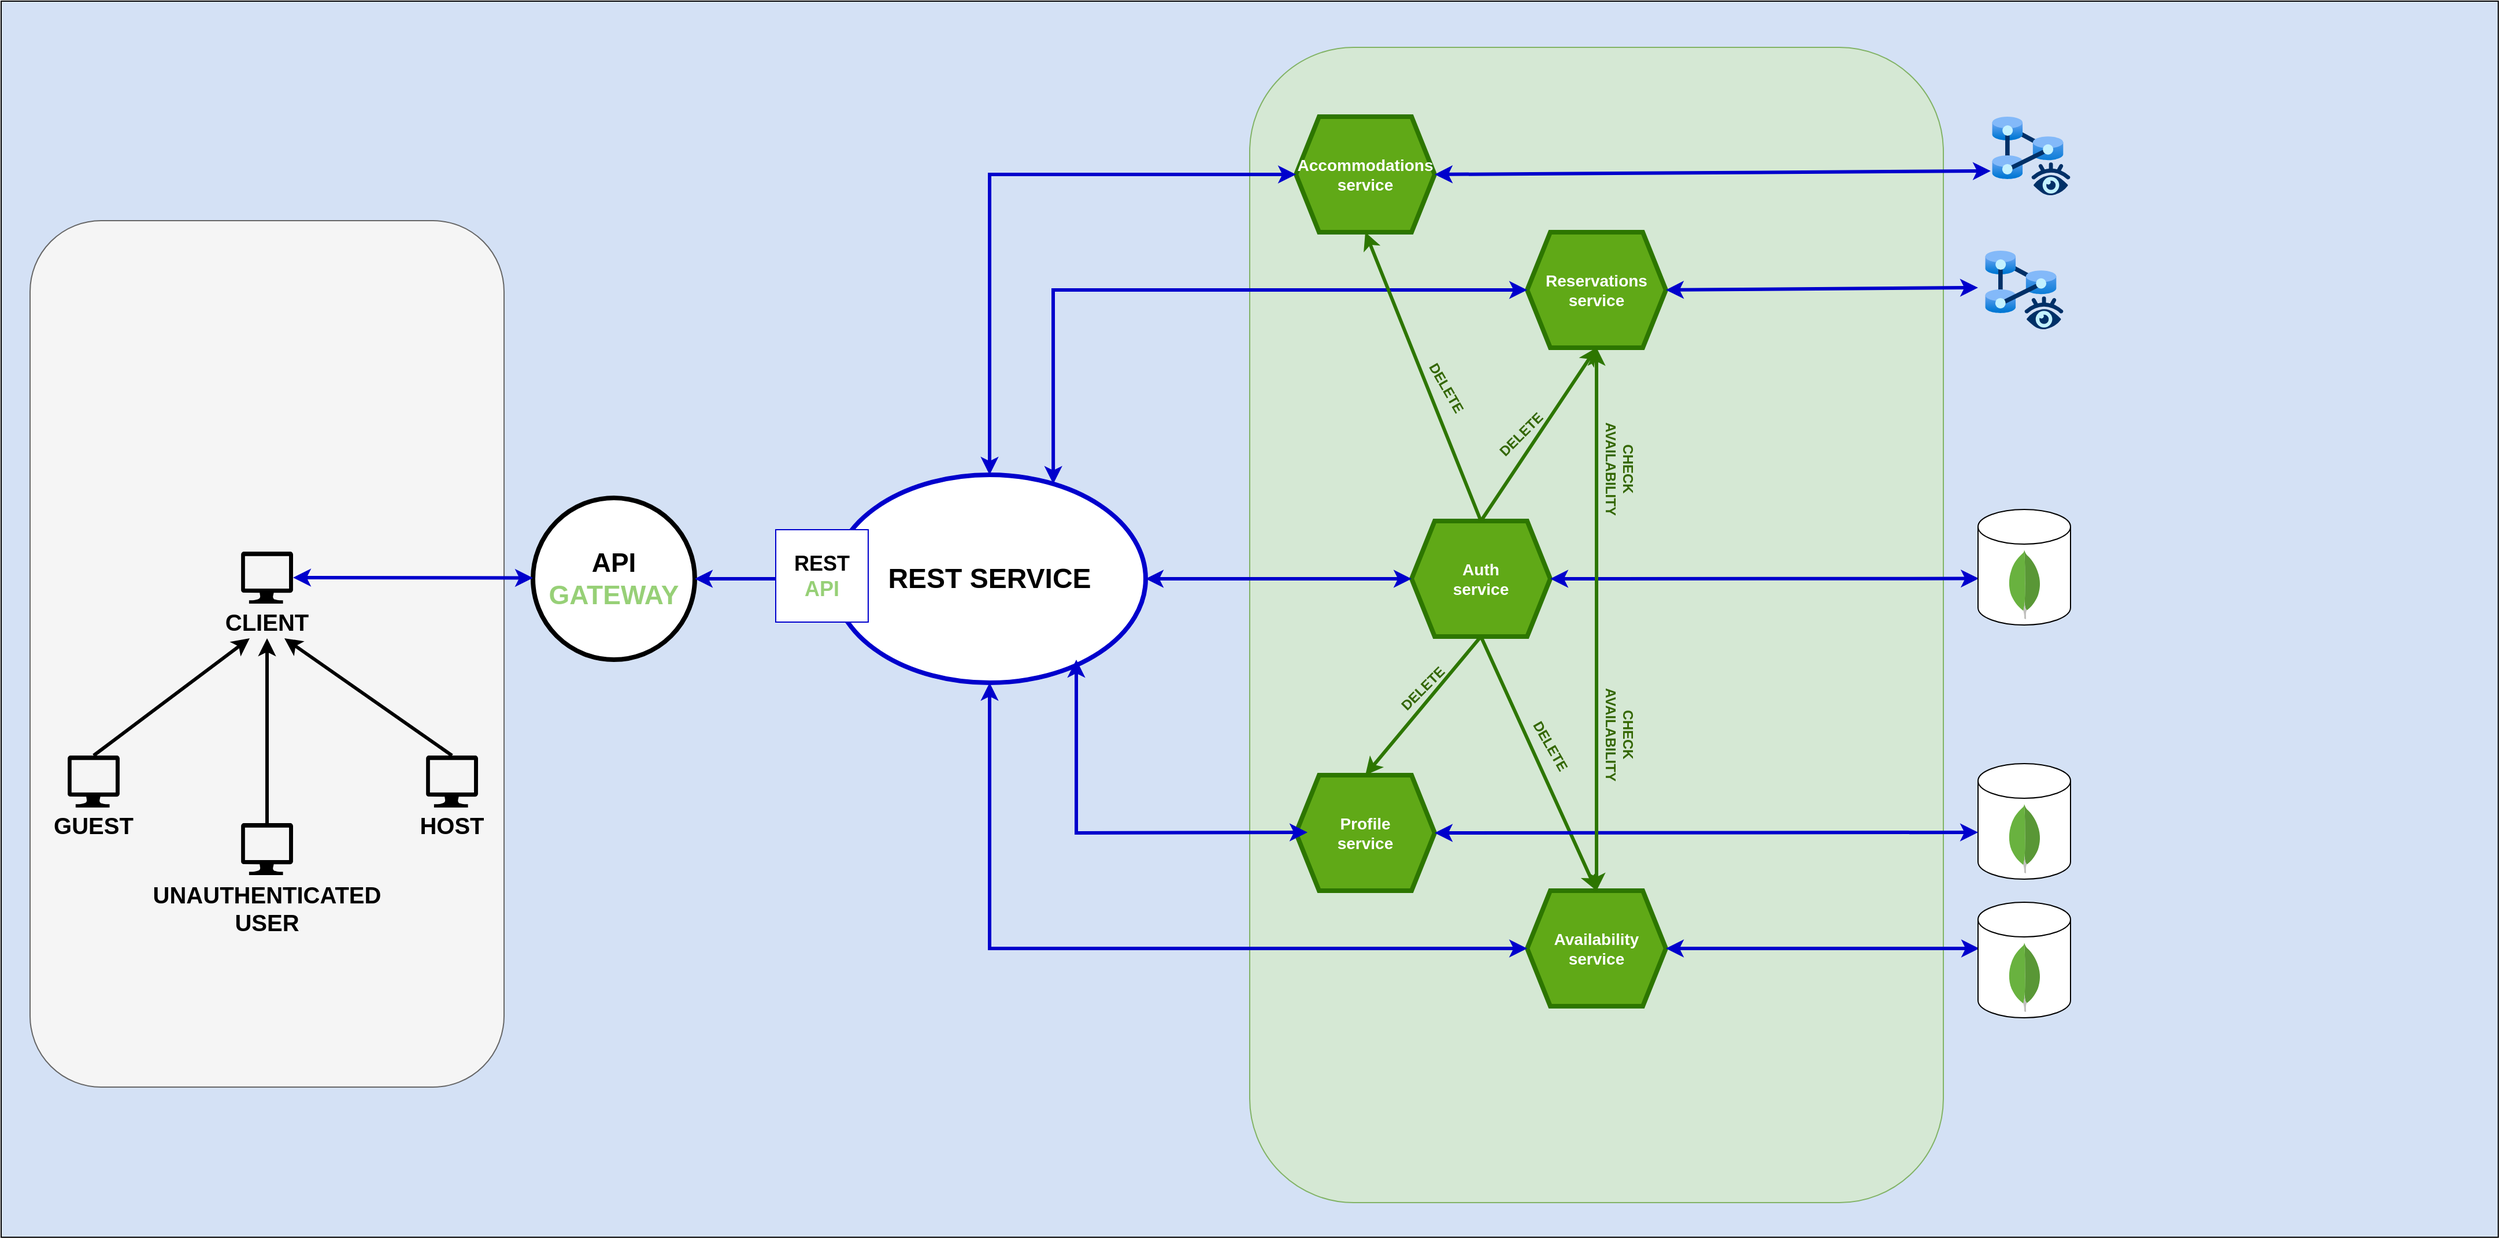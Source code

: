 <mxfile version="22.1.2" type="device">
  <diagram name="Page-1" id="aZqTcHWdBRNuJLzUG_dm">
    <mxGraphModel dx="1647" dy="469" grid="1" gridSize="10" guides="1" tooltips="1" connect="1" arrows="1" fold="1" page="1" pageScale="1" pageWidth="850" pageHeight="1100" math="0" shadow="0">
      <root>
        <mxCell id="0" />
        <mxCell id="1" parent="0" />
        <mxCell id="zURRKgwcUh4T0i38kErL-66" value="" style="rounded=0;whiteSpace=wrap;html=1;fillColor=#D4E1F5;" parent="1" vertex="1">
          <mxGeometry x="-10" y="10" width="2160" height="1070" as="geometry" />
        </mxCell>
        <mxCell id="zURRKgwcUh4T0i38kErL-105" value="" style="rounded=1;whiteSpace=wrap;html=1;fillColor=#f5f5f5;strokeColor=#666666;fontColor=#333333;" parent="1" vertex="1">
          <mxGeometry x="15" y="200" width="410" height="750" as="geometry" />
        </mxCell>
        <mxCell id="zURRKgwcUh4T0i38kErL-88" value="" style="rounded=1;whiteSpace=wrap;html=1;fillColor=#d5e8d4;strokeColor=#82b366;" parent="1" vertex="1">
          <mxGeometry x="1070" y="50" width="600" height="1000" as="geometry" />
        </mxCell>
        <mxCell id="zURRKgwcUh4T0i38kErL-3" value="" style="verticalLabelPosition=bottom;html=1;verticalAlign=top;align=center;strokeColor=none;fillColor=#000000;shape=mxgraph.azure.computer;pointerEvents=1;" parent="1" vertex="1">
          <mxGeometry x="197.5" y="486.5" width="45" height="45" as="geometry" />
        </mxCell>
        <mxCell id="zURRKgwcUh4T0i38kErL-11" value="Accommodations&lt;br style=&quot;font-size: 14px;&quot;&gt;service" style="shape=hexagon;perimeter=hexagonPerimeter2;whiteSpace=wrap;html=1;fixedSize=1;fillColor=#60a917;strokeColor=#2D7600;fontColor=#ffffff;strokeWidth=4;fontSize=14;fontStyle=1" parent="1" vertex="1">
          <mxGeometry x="1110" y="110" width="120" height="100" as="geometry" />
        </mxCell>
        <mxCell id="zURRKgwcUh4T0i38kErL-12" value="Auth&lt;br&gt;service" style="shape=hexagon;perimeter=hexagonPerimeter2;whiteSpace=wrap;html=1;fixedSize=1;fillColor=#60a917;strokeColor=#2D7600;fontColor=#ffffff;strokeWidth=4;fontSize=14;fontStyle=1" parent="1" vertex="1">
          <mxGeometry x="1210" y="460" width="120" height="100" as="geometry" />
        </mxCell>
        <mxCell id="zURRKgwcUh4T0i38kErL-43" value="Reservations&lt;br style=&quot;font-size: 14px;&quot;&gt;service" style="shape=hexagon;perimeter=hexagonPerimeter2;whiteSpace=wrap;html=1;fixedSize=1;fillColor=#60a917;strokeColor=#2D7600;fontColor=#ffffff;strokeWidth=4;fontSize=14;fontStyle=1" parent="1" vertex="1">
          <mxGeometry x="1310" y="210" width="120" height="100" as="geometry" />
        </mxCell>
        <mxCell id="zURRKgwcUh4T0i38kErL-45" value="Availability&lt;br&gt;service" style="shape=hexagon;perimeter=hexagonPerimeter2;whiteSpace=wrap;html=1;fixedSize=1;fillColor=#60a917;strokeColor=#2D7600;fontColor=#ffffff;strokeWidth=4;fontSize=14;fontStyle=1" parent="1" vertex="1">
          <mxGeometry x="1310" y="780" width="120" height="100" as="geometry" />
        </mxCell>
        <mxCell id="zURRKgwcUh4T0i38kErL-67" value="&lt;font style=&quot;font-size: 23px;&quot;&gt;&lt;b&gt;API&lt;br&gt;&lt;font color=&quot;#97d077&quot;&gt;GATEWAY&lt;/font&gt;&lt;br&gt;&lt;/b&gt;&lt;/font&gt;" style="ellipse;whiteSpace=wrap;html=1;aspect=fixed;strokeWidth=4;" parent="1" vertex="1">
          <mxGeometry x="450" y="440" width="140" height="140" as="geometry" />
        </mxCell>
        <mxCell id="zURRKgwcUh4T0i38kErL-71" value="" style="endArrow=classic;html=1;rounded=0;entryX=0;entryY=0.5;entryDx=0;entryDy=0;strokeWidth=3;exitX=0.5;exitY=0;exitDx=0;exitDy=0;strokeColor=#0000CC;startArrow=classic;startFill=1;" parent="1" source="zURRKgwcUh4T0i38kErL-76" target="zURRKgwcUh4T0i38kErL-11" edge="1">
          <mxGeometry width="50" height="50" relative="1" as="geometry">
            <mxPoint x="825" y="390.0" as="sourcePoint" />
            <mxPoint x="1040.3" y="240.0" as="targetPoint" />
            <Array as="points">
              <mxPoint x="845" y="160" />
            </Array>
          </mxGeometry>
        </mxCell>
        <mxCell id="zURRKgwcUh4T0i38kErL-72" value="" style="endArrow=classic;html=1;rounded=0;entryX=0;entryY=0.5;entryDx=0;entryDy=0;strokeWidth=3;exitX=0.704;exitY=0.044;exitDx=0;exitDy=0;exitPerimeter=0;strokeColor=#0000CC;startArrow=classic;startFill=1;" parent="1" source="zURRKgwcUh4T0i38kErL-76" target="zURRKgwcUh4T0i38kErL-43" edge="1">
          <mxGeometry width="50" height="50" relative="1" as="geometry">
            <mxPoint x="888.92" y="390.32" as="sourcePoint" />
            <mxPoint x="1200" y="270" as="targetPoint" />
            <Array as="points">
              <mxPoint x="900" y="260" />
            </Array>
          </mxGeometry>
        </mxCell>
        <mxCell id="zURRKgwcUh4T0i38kErL-73" value="" style="endArrow=classic;html=1;rounded=0;strokeWidth=3;exitX=1;exitY=0.5;exitDx=0;exitDy=0;entryX=0;entryY=0.5;entryDx=0;entryDy=0;strokeColor=#0000CC;startArrow=classic;startFill=1;" parent="1" source="zURRKgwcUh4T0i38kErL-76" target="zURRKgwcUh4T0i38kErL-12" edge="1">
          <mxGeometry width="50" height="50" relative="1" as="geometry">
            <mxPoint x="901.053" y="505.789" as="sourcePoint" />
            <mxPoint x="1580" y="530" as="targetPoint" />
          </mxGeometry>
        </mxCell>
        <mxCell id="zURRKgwcUh4T0i38kErL-76" value="&lt;b style=&quot;border-color: var(--border-color); font-size: 24px;&quot;&gt;REST SERVICE&lt;/b&gt;" style="ellipse;whiteSpace=wrap;html=1;strokeWidth=4;strokeColor=#0000CC;" parent="1" vertex="1">
          <mxGeometry x="710" y="420" width="270" height="180" as="geometry" />
        </mxCell>
        <mxCell id="zURRKgwcUh4T0i38kErL-80" value="" style="endArrow=classic;html=1;rounded=0;entryX=0;entryY=0.5;entryDx=0;entryDy=0;strokeWidth=3;exitX=0.5;exitY=1;exitDx=0;exitDy=0;strokeColor=#0000CC;startArrow=classic;startFill=1;" parent="1" source="zURRKgwcUh4T0i38kErL-76" target="zURRKgwcUh4T0i38kErL-45" edge="1">
          <mxGeometry width="50" height="50" relative="1" as="geometry">
            <mxPoint x="808" y="747" as="sourcePoint" />
            <mxPoint x="1210" y="690" as="targetPoint" />
            <Array as="points">
              <mxPoint x="845" y="830" />
            </Array>
          </mxGeometry>
        </mxCell>
        <mxCell id="zURRKgwcUh4T0i38kErL-82" value="" style="endArrow=none;html=1;rounded=0;exitX=0.5;exitY=1;exitDx=0;exitDy=0;entryX=0.5;entryY=0;entryDx=0;entryDy=0;strokeWidth=3;strokeColor=#2D7600;fillColor=#60a917;startArrow=classic;startFill=1;endFill=0;" parent="1" source="zURRKgwcUh4T0i38kErL-11" target="zURRKgwcUh4T0i38kErL-12" edge="1">
          <mxGeometry width="50" height="50" relative="1" as="geometry">
            <mxPoint x="1160" y="230" as="sourcePoint" />
            <mxPoint x="1260" y="450" as="targetPoint" />
          </mxGeometry>
        </mxCell>
        <mxCell id="zURRKgwcUh4T0i38kErL-84" value="" style="endArrow=none;html=1;rounded=0;exitX=0.5;exitY=1;exitDx=0;exitDy=0;entryX=0.5;entryY=0;entryDx=0;entryDy=0;strokeWidth=3;strokeColor=#2D7600;fillColor=#60a917;startArrow=classic;startFill=1;endFill=0;" parent="1" source="zURRKgwcUh4T0i38kErL-43" target="zURRKgwcUh4T0i38kErL-12" edge="1">
          <mxGeometry width="50" height="50" relative="1" as="geometry">
            <mxPoint x="1360" y="380" as="sourcePoint" />
            <mxPoint x="1460" y="600" as="targetPoint" />
          </mxGeometry>
        </mxCell>
        <mxCell id="zURRKgwcUh4T0i38kErL-87" value="" style="endArrow=classic;html=1;rounded=0;exitX=0.5;exitY=1;exitDx=0;exitDy=0;entryX=0.5;entryY=0;entryDx=0;entryDy=0;strokeWidth=3;strokeColor=#2D7600;fillColor=#60a917;startArrow=none;startFill=0;endFill=1;" parent="1" source="zURRKgwcUh4T0i38kErL-12" target="zURRKgwcUh4T0i38kErL-45" edge="1">
          <mxGeometry width="50" height="50" relative="1" as="geometry">
            <mxPoint x="1190" y="600" as="sourcePoint" />
            <mxPoint x="1290" y="820" as="targetPoint" />
          </mxGeometry>
        </mxCell>
        <mxCell id="zURRKgwcUh4T0i38kErL-89" value="&lt;font style=&quot;font-size: 20px;&quot;&gt;&lt;b&gt;CLIENT&lt;/b&gt;&lt;/font&gt;" style="text;html=1;strokeColor=none;fillColor=none;align=center;verticalAlign=middle;whiteSpace=wrap;rounded=0;" parent="1" vertex="1">
          <mxGeometry x="190" y="531.5" width="60" height="30" as="geometry" />
        </mxCell>
        <mxCell id="zURRKgwcUh4T0i38kErL-90" value="" style="endArrow=classic;html=1;rounded=0;strokeWidth=3;entryX=0;entryY=0.5;entryDx=0;entryDy=0;strokeColor=#0000CC;startArrow=classic;startFill=1;exitX=1;exitY=0.5;exitDx=0;exitDy=0;" parent="1" source="zURRKgwcUh4T0i38kErL-67" target="zURRKgwcUh4T0i38kErL-76" edge="1">
          <mxGeometry width="50" height="50" relative="1" as="geometry">
            <mxPoint x="590" y="350" as="sourcePoint" />
            <mxPoint x="720" y="350" as="targetPoint" />
          </mxGeometry>
        </mxCell>
        <mxCell id="zURRKgwcUh4T0i38kErL-70" value="&lt;font style=&quot;font-size: 18px;&quot;&gt;&lt;b&gt;REST &lt;font color=&quot;#97d077&quot;&gt;API&lt;/font&gt;&lt;/b&gt;&lt;/font&gt;" style="whiteSpace=wrap;html=1;aspect=fixed;strokeColor=#0000CC;" parent="1" vertex="1">
          <mxGeometry x="660" y="467.5" width="80" height="80" as="geometry" />
        </mxCell>
        <mxCell id="zURRKgwcUh4T0i38kErL-91" value="" style="verticalLabelPosition=bottom;html=1;verticalAlign=top;align=center;strokeColor=none;fillColor=#000000;shape=mxgraph.azure.computer;pointerEvents=1;" parent="1" vertex="1">
          <mxGeometry x="47.5" y="663" width="45" height="45" as="geometry" />
        </mxCell>
        <mxCell id="zURRKgwcUh4T0i38kErL-92" value="&lt;font style=&quot;font-size: 20px;&quot;&gt;&lt;b&gt;GUEST&lt;/b&gt;&lt;/font&gt;" style="text;html=1;strokeColor=none;fillColor=none;align=center;verticalAlign=middle;whiteSpace=wrap;rounded=0;" parent="1" vertex="1">
          <mxGeometry x="40" y="708" width="60" height="30" as="geometry" />
        </mxCell>
        <mxCell id="zURRKgwcUh4T0i38kErL-93" value="" style="verticalLabelPosition=bottom;html=1;verticalAlign=top;align=center;strokeColor=none;fillColor=#000000;shape=mxgraph.azure.computer;pointerEvents=1;" parent="1" vertex="1">
          <mxGeometry x="357.5" y="663" width="45" height="45" as="geometry" />
        </mxCell>
        <mxCell id="zURRKgwcUh4T0i38kErL-94" value="&lt;font style=&quot;font-size: 20px;&quot;&gt;&lt;b&gt;HOST&lt;/b&gt;&lt;/font&gt;" style="text;html=1;strokeColor=none;fillColor=none;align=center;verticalAlign=middle;whiteSpace=wrap;rounded=0;" parent="1" vertex="1">
          <mxGeometry x="350" y="708" width="60" height="30" as="geometry" />
        </mxCell>
        <mxCell id="zURRKgwcUh4T0i38kErL-96" value="&lt;font style=&quot;font-size: 20px;&quot;&gt;&lt;b&gt;UNAUTHENTICATED USER&lt;/b&gt;&lt;/font&gt;" style="text;html=1;strokeColor=none;fillColor=none;align=center;verticalAlign=middle;whiteSpace=wrap;rounded=0;" parent="1" vertex="1">
          <mxGeometry x="190" y="780" width="60" height="30" as="geometry" />
        </mxCell>
        <mxCell id="zURRKgwcUh4T0i38kErL-101" value="" style="verticalLabelPosition=bottom;html=1;verticalAlign=top;align=center;strokeColor=none;fillColor=#000000;shape=mxgraph.azure.computer;pointerEvents=1;" parent="1" vertex="1">
          <mxGeometry x="197.5" y="721.5" width="45" height="45" as="geometry" />
        </mxCell>
        <mxCell id="zURRKgwcUh4T0i38kErL-102" value="" style="endArrow=classic;html=1;rounded=0;strokeWidth=3;exitX=0.5;exitY=0;exitDx=0;exitDy=0;exitPerimeter=0;entryX=0.25;entryY=1;entryDx=0;entryDy=0;" parent="1" source="zURRKgwcUh4T0i38kErL-91" target="zURRKgwcUh4T0i38kErL-89" edge="1">
          <mxGeometry width="50" height="50" relative="1" as="geometry">
            <mxPoint x="92.5" y="640" as="sourcePoint" />
            <mxPoint x="142.5" y="590" as="targetPoint" />
          </mxGeometry>
        </mxCell>
        <mxCell id="zURRKgwcUh4T0i38kErL-103" value="" style="endArrow=classic;html=1;rounded=0;strokeWidth=3;entryX=0.5;entryY=1;entryDx=0;entryDy=0;exitX=0.5;exitY=0;exitDx=0;exitDy=0;exitPerimeter=0;" parent="1" source="zURRKgwcUh4T0i38kErL-101" target="zURRKgwcUh4T0i38kErL-89" edge="1">
          <mxGeometry width="50" height="50" relative="1" as="geometry">
            <mxPoint x="102.5" y="650" as="sourcePoint" />
            <mxPoint x="220" y="558" as="targetPoint" />
          </mxGeometry>
        </mxCell>
        <mxCell id="zURRKgwcUh4T0i38kErL-104" value="" style="endArrow=classic;html=1;rounded=0;strokeWidth=3;entryX=0.75;entryY=1;entryDx=0;entryDy=0;exitX=0.5;exitY=0;exitDx=0;exitDy=0;exitPerimeter=0;" parent="1" source="zURRKgwcUh4T0i38kErL-93" target="zURRKgwcUh4T0i38kErL-89" edge="1">
          <mxGeometry width="50" height="50" relative="1" as="geometry">
            <mxPoint x="112.5" y="660" as="sourcePoint" />
            <mxPoint x="230" y="568" as="targetPoint" />
          </mxGeometry>
        </mxCell>
        <mxCell id="zURRKgwcUh4T0i38kErL-106" value="" style="endArrow=classic;html=1;rounded=0;strokeWidth=3;entryX=0;entryY=0.5;entryDx=0;entryDy=0;strokeColor=#0000CC;startArrow=classic;startFill=1;exitX=1;exitY=0.5;exitDx=0;exitDy=0;exitPerimeter=0;" parent="1" source="zURRKgwcUh4T0i38kErL-3" edge="1">
          <mxGeometry width="50" height="50" relative="1" as="geometry">
            <mxPoint x="330" y="509.29" as="sourcePoint" />
            <mxPoint x="450" y="509.29" as="targetPoint" />
          </mxGeometry>
        </mxCell>
        <mxCell id="zURRKgwcUh4T0i38kErL-113" value="" style="endArrow=classic;html=1;rounded=0;strokeWidth=3;exitX=1;exitY=0.5;exitDx=0;exitDy=0;strokeColor=#0000CC;startArrow=classic;startFill=1;entryX=-0.015;entryY=0.691;entryDx=0;entryDy=0;entryPerimeter=0;" parent="1" source="zURRKgwcUh4T0i38kErL-11" target="M60m3SEb6m9Mj7bPHCDL-14" edge="1">
          <mxGeometry width="50" height="50" relative="1" as="geometry">
            <mxPoint x="1470" y="159.23" as="sourcePoint" />
            <mxPoint x="1700" y="120" as="targetPoint" />
          </mxGeometry>
        </mxCell>
        <mxCell id="zURRKgwcUh4T0i38kErL-116" value="" style="endArrow=classic;html=1;rounded=0;strokeWidth=3;exitX=1;exitY=0.5;exitDx=0;exitDy=0;entryX=0.007;entryY=0.498;entryDx=0;entryDy=0;strokeColor=#0000CC;startArrow=classic;startFill=1;entryPerimeter=0;" parent="1" source="zURRKgwcUh4T0i38kErL-12" edge="1">
          <mxGeometry width="50" height="50" relative="1" as="geometry">
            <mxPoint x="1320" y="420.77" as="sourcePoint" />
            <mxPoint x="1700.647" y="509.795" as="targetPoint" />
          </mxGeometry>
        </mxCell>
        <mxCell id="zURRKgwcUh4T0i38kErL-119" value="" style="endArrow=classic;html=1;rounded=0;strokeWidth=3;exitX=1;exitY=0.5;exitDx=0;exitDy=0;strokeColor=#0000CC;startArrow=classic;startFill=1;" parent="1" source="zURRKgwcUh4T0i38kErL-43" edge="1">
          <mxGeometry width="50" height="50" relative="1" as="geometry">
            <mxPoint x="1409" y="430" as="sourcePoint" />
            <mxPoint x="1700" y="257.964" as="targetPoint" />
          </mxGeometry>
        </mxCell>
        <mxCell id="zURRKgwcUh4T0i38kErL-124" value="" style="endArrow=classic;html=1;rounded=0;strokeWidth=3;exitX=1;exitY=0.5;exitDx=0;exitDy=0;strokeColor=#0000CC;startArrow=classic;startFill=1;" parent="1" source="zURRKgwcUh4T0i38kErL-45" edge="1">
          <mxGeometry width="50" height="50" relative="1" as="geometry">
            <mxPoint x="1350" y="770" as="sourcePoint" />
            <mxPoint x="1701" y="830" as="targetPoint" />
          </mxGeometry>
        </mxCell>
        <mxCell id="M60m3SEb6m9Mj7bPHCDL-1" value="Profile &lt;br&gt;service" style="shape=hexagon;perimeter=hexagonPerimeter2;whiteSpace=wrap;html=1;fixedSize=1;fillColor=#60a917;strokeColor=#2D7600;fontColor=#ffffff;strokeWidth=4;fontSize=14;fontStyle=1" vertex="1" parent="1">
          <mxGeometry x="1110" y="680" width="120" height="100" as="geometry" />
        </mxCell>
        <mxCell id="M60m3SEb6m9Mj7bPHCDL-3" value="" style="endArrow=classic;html=1;rounded=0;strokeWidth=3;entryX=0;entryY=0.5;entryDx=0;entryDy=0;strokeColor=#0000CC;startArrow=classic;startFill=1;" edge="1" parent="1">
          <mxGeometry width="50" height="50" relative="1" as="geometry">
            <mxPoint x="920" y="580" as="sourcePoint" />
            <mxPoint x="1120" y="729.5" as="targetPoint" />
            <Array as="points">
              <mxPoint x="920" y="730" />
            </Array>
          </mxGeometry>
        </mxCell>
        <mxCell id="M60m3SEb6m9Mj7bPHCDL-4" value="" style="group" vertex="1" connectable="0" parent="1">
          <mxGeometry x="1700" y="670" width="80" height="100" as="geometry" />
        </mxCell>
        <mxCell id="M60m3SEb6m9Mj7bPHCDL-5" value="" style="shape=cylinder3;whiteSpace=wrap;html=1;boundedLbl=1;backgroundOutline=1;size=15;" vertex="1" parent="M60m3SEb6m9Mj7bPHCDL-4">
          <mxGeometry width="80" height="100" as="geometry" />
        </mxCell>
        <mxCell id="M60m3SEb6m9Mj7bPHCDL-6" value="" style="dashed=0;outlineConnect=0;html=1;align=center;labelPosition=center;verticalLabelPosition=bottom;verticalAlign=top;shape=mxgraph.weblogos.mongodb" vertex="1" parent="M60m3SEb6m9Mj7bPHCDL-4">
          <mxGeometry x="26" y="35" width="28.68" height="60" as="geometry" />
        </mxCell>
        <mxCell id="M60m3SEb6m9Mj7bPHCDL-7" value="" style="endArrow=classic;html=1;rounded=0;strokeWidth=3;exitX=1;exitY=0.5;exitDx=0;exitDy=0;entryX=0.007;entryY=0.498;entryDx=0;entryDy=0;strokeColor=#0000CC;startArrow=classic;startFill=1;entryPerimeter=0;" edge="1" parent="1" source="M60m3SEb6m9Mj7bPHCDL-1">
          <mxGeometry width="50" height="50" relative="1" as="geometry">
            <mxPoint x="1329" y="729.5" as="sourcePoint" />
            <mxPoint x="1700" y="729.5" as="targetPoint" />
          </mxGeometry>
        </mxCell>
        <mxCell id="M60m3SEb6m9Mj7bPHCDL-8" value="" style="group" vertex="1" connectable="0" parent="1">
          <mxGeometry x="1700" y="450" width="80" height="100" as="geometry" />
        </mxCell>
        <mxCell id="M60m3SEb6m9Mj7bPHCDL-9" value="" style="shape=cylinder3;whiteSpace=wrap;html=1;boundedLbl=1;backgroundOutline=1;size=15;" vertex="1" parent="M60m3SEb6m9Mj7bPHCDL-8">
          <mxGeometry width="80" height="100" as="geometry" />
        </mxCell>
        <mxCell id="M60m3SEb6m9Mj7bPHCDL-10" value="" style="dashed=0;outlineConnect=0;html=1;align=center;labelPosition=center;verticalLabelPosition=bottom;verticalAlign=top;shape=mxgraph.weblogos.mongodb" vertex="1" parent="M60m3SEb6m9Mj7bPHCDL-8">
          <mxGeometry x="26" y="35" width="28.68" height="60" as="geometry" />
        </mxCell>
        <mxCell id="M60m3SEb6m9Mj7bPHCDL-11" value="" style="group" vertex="1" connectable="0" parent="1">
          <mxGeometry x="1700" y="790" width="80" height="100" as="geometry" />
        </mxCell>
        <mxCell id="M60m3SEb6m9Mj7bPHCDL-12" value="" style="shape=cylinder3;whiteSpace=wrap;html=1;boundedLbl=1;backgroundOutline=1;size=15;" vertex="1" parent="M60m3SEb6m9Mj7bPHCDL-11">
          <mxGeometry width="80" height="100" as="geometry" />
        </mxCell>
        <mxCell id="M60m3SEb6m9Mj7bPHCDL-13" value="" style="dashed=0;outlineConnect=0;html=1;align=center;labelPosition=center;verticalLabelPosition=bottom;verticalAlign=top;shape=mxgraph.weblogos.mongodb" vertex="1" parent="M60m3SEb6m9Mj7bPHCDL-11">
          <mxGeometry x="26" y="35" width="28.68" height="60" as="geometry" />
        </mxCell>
        <mxCell id="M60m3SEb6m9Mj7bPHCDL-14" value="" style="image;aspect=fixed;html=1;points=[];align=center;fontSize=12;image=img/lib/azure2/other/Managed_Instance_Apache_Cassandra.svg;" vertex="1" parent="1">
          <mxGeometry x="1712" y="110" width="68" height="68" as="geometry" />
        </mxCell>
        <mxCell id="M60m3SEb6m9Mj7bPHCDL-15" value="" style="image;aspect=fixed;html=1;points=[];align=center;fontSize=12;image=img/lib/azure2/other/Managed_Instance_Apache_Cassandra.svg;" vertex="1" parent="1">
          <mxGeometry x="1706" y="226" width="68" height="68" as="geometry" />
        </mxCell>
        <mxCell id="M60m3SEb6m9Mj7bPHCDL-16" value="" style="endArrow=classic;html=1;rounded=0;exitX=0.5;exitY=1;exitDx=0;exitDy=0;entryX=0.5;entryY=0;entryDx=0;entryDy=0;strokeWidth=3;strokeColor=#2D7600;fillColor=#60a917;startArrow=none;startFill=0;endFill=1;" edge="1" parent="1" source="zURRKgwcUh4T0i38kErL-12" target="M60m3SEb6m9Mj7bPHCDL-1">
          <mxGeometry width="50" height="50" relative="1" as="geometry">
            <mxPoint x="1260" y="560" as="sourcePoint" />
            <mxPoint x="1160" y="710" as="targetPoint" />
          </mxGeometry>
        </mxCell>
        <mxCell id="M60m3SEb6m9Mj7bPHCDL-17" value="DELETE" style="text;html=1;strokeColor=none;fillColor=none;align=center;verticalAlign=middle;whiteSpace=wrap;rounded=0;rotation=-45;fontStyle=1;fontColor=#336600;" vertex="1" parent="1">
          <mxGeometry x="1190" y="590" width="60" height="30" as="geometry" />
        </mxCell>
        <mxCell id="M60m3SEb6m9Mj7bPHCDL-18" value="DELETE" style="text;html=1;strokeColor=none;fillColor=none;align=center;verticalAlign=middle;whiteSpace=wrap;rounded=0;rotation=-45;fontStyle=1;fontColor=#336600;" vertex="1" parent="1">
          <mxGeometry x="1275" y="370" width="60" height="30" as="geometry" />
        </mxCell>
        <mxCell id="M60m3SEb6m9Mj7bPHCDL-19" value="DELETE" style="text;html=1;strokeColor=none;fillColor=none;align=center;verticalAlign=middle;whiteSpace=wrap;rounded=0;rotation=60;fontStyle=1;fontColor=#336600;" vertex="1" parent="1">
          <mxGeometry x="1210" y="330" width="60" height="30" as="geometry" />
        </mxCell>
        <mxCell id="M60m3SEb6m9Mj7bPHCDL-20" value="DELETE" style="text;html=1;align=center;verticalAlign=middle;whiteSpace=wrap;rounded=0;rotation=60;fontStyle=1;fontColor=#336600;" vertex="1" parent="1">
          <mxGeometry x="1300" y="640" width="60" height="30" as="geometry" />
        </mxCell>
        <mxCell id="M60m3SEb6m9Mj7bPHCDL-21" value="" style="endArrow=classic;html=1;rounded=0;exitX=0.5;exitY=1;exitDx=0;exitDy=0;entryX=0.5;entryY=0;entryDx=0;entryDy=0;strokeWidth=3;strokeColor=#2D7600;fillColor=#60a917;startArrow=classic;startFill=1;endFill=1;" edge="1" parent="1" source="zURRKgwcUh4T0i38kErL-43" target="zURRKgwcUh4T0i38kErL-45">
          <mxGeometry width="50" height="50" relative="1" as="geometry">
            <mxPoint x="1420" y="340" as="sourcePoint" />
            <mxPoint x="1520" y="590" as="targetPoint" />
          </mxGeometry>
        </mxCell>
        <mxCell id="M60m3SEb6m9Mj7bPHCDL-22" value="CHECK AVAILABILITY" style="text;html=1;strokeColor=none;fillColor=none;align=center;verticalAlign=middle;whiteSpace=wrap;rounded=0;rotation=90;fontStyle=1;fontColor=#336600;" vertex="1" parent="1">
          <mxGeometry x="1360" y="630" width="60" height="30" as="geometry" />
        </mxCell>
        <mxCell id="M60m3SEb6m9Mj7bPHCDL-23" value="CHECK AVAILABILITY" style="text;html=1;strokeColor=none;fillColor=none;align=center;verticalAlign=middle;whiteSpace=wrap;rounded=0;rotation=90;fontStyle=1;fontColor=#336600;" vertex="1" parent="1">
          <mxGeometry x="1360" y="400" width="60" height="30" as="geometry" />
        </mxCell>
      </root>
    </mxGraphModel>
  </diagram>
</mxfile>
